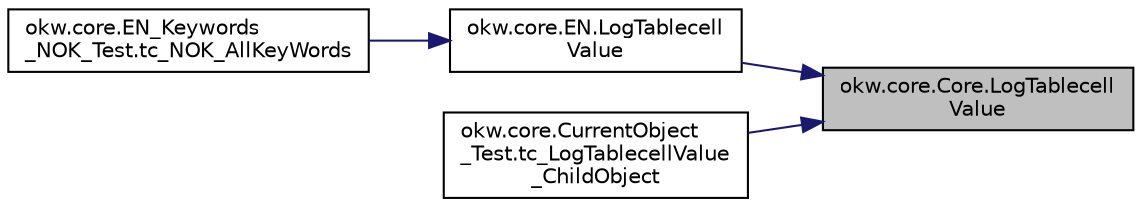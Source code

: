 digraph "okw.core.Core.LogTablecellValue"
{
 // INTERACTIVE_SVG=YES
 // LATEX_PDF_SIZE
  edge [fontname="Helvetica",fontsize="10",labelfontname="Helvetica",labelfontsize="10"];
  node [fontname="Helvetica",fontsize="10",shape=record];
  rankdir="RL";
  Node1202 [label="okw.core.Core.LogTablecell\lValue",height=0.2,width=0.4,color="black", fillcolor="grey75", style="filled", fontcolor="black",tooltip="Dokumentiert den Wert der ausgewählten Zelle."];
  Node1202 -> Node1203 [dir="back",color="midnightblue",fontsize="10",style="solid",fontname="Helvetica"];
  Node1203 [label="okw.core.EN.LogTablecell\lValue",height=0.2,width=0.4,color="black", fillcolor="white", style="filled",URL="$classokw_1_1core_1_1_e_n.html#ab1718e25041c06f775c33c6a41605966",tooltip="Dokumentiert den Wert der ausgewählten Zelle."];
  Node1203 -> Node1204 [dir="back",color="midnightblue",fontsize="10",style="solid",fontname="Helvetica"];
  Node1204 [label="okw.core.EN_Keywords\l_NOK_Test.tc_NOK_AllKeyWords",height=0.2,width=0.4,color="black", fillcolor="white", style="filled",URL="$classokw_1_1core_1_1_e_n___keywords___n_o_k___test.html#a81a960a2341dfb0e27da7871291c84dc",tooltip="Prüft methoden aufruf für einen einfachen Click."];
  Node1202 -> Node1205 [dir="back",color="midnightblue",fontsize="10",style="solid",fontname="Helvetica"];
  Node1205 [label="okw.core.CurrentObject\l_Test.tc_LogTablecellValue\l_ChildObject",height=0.2,width=0.4,color="black", fillcolor="white", style="filled",URL="$classokw_1_1core_1_1_current_object___test.html#a470773dd1468bde0e5df0a942902360c",tooltip="Testziel: Prüft den Aufruf der Methode LogTablecellValue( \"FN\", COL, ROW ) im ChildObject."];
}
